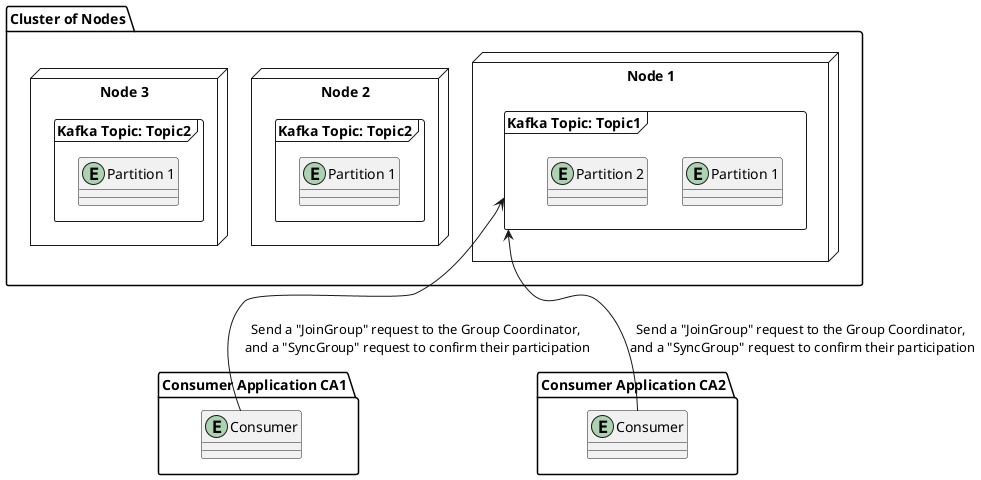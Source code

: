 @startuml

package "Cluster of Nodes" {
    node "Node 1" {
        frame "Kafka Topic: Topic1"  as K1 {
            entity "Partition 1" as P1
            entity "Partition 2" as P2
        }
    }

    node "Node 2" {
            frame "Kafka Topic: Topic2" {
                entity "Partition 1"
        }
    }

    node "Node 3" {
            frame "Kafka Topic: Topic2" {
                entity "Partition 1"
        }
    }
}


package "Consumer Application CA1" {
    entity "Consumer" as C1
}

package "Consumer Application CA2" {
    entity "Consumer" as C2
}

K1 <-- C1: \nSend a "JoinGroup" request to the Group Coordinator, \nand a "SyncGroup" request to confirm their participation
K1 <-- C2: \nSend a "JoinGroup" request to the Group Coordinator, \nand a "SyncGroup" request to confirm their participation

@enduml
